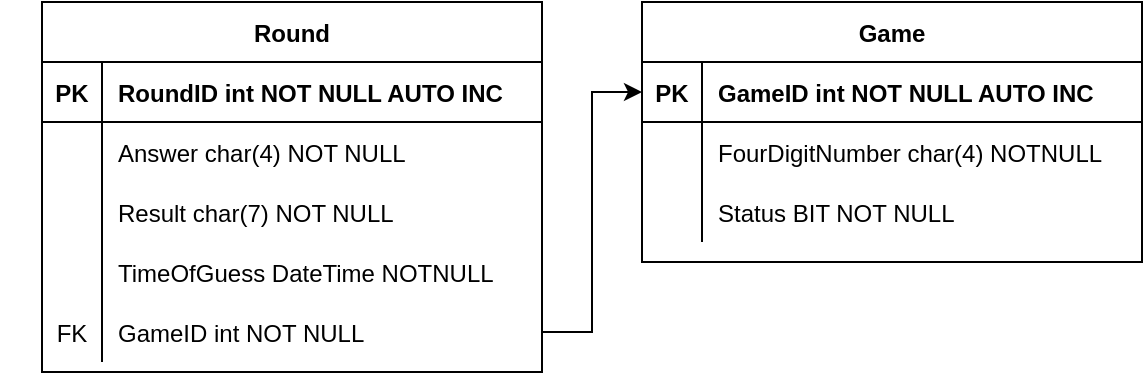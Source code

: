 <mxfile version="13.6.5" type="device"><diagram id="R2lEEEUBdFMjLlhIrx00" name="Page-1"><mxGraphModel dx="1346" dy="737" grid="1" gridSize="10" guides="1" tooltips="1" connect="1" arrows="1" fold="1" page="1" pageScale="1" pageWidth="850" pageHeight="1100" math="0" shadow="0" extFonts="Permanent Marker^https://fonts.googleapis.com/css?family=Permanent+Marker"><root><mxCell id="0"/><mxCell id="1" parent="0"/><mxCell id="gY2DeRi6cPI_VMDSCn7U-10" value="" style="shape=partialRectangle;overflow=hidden;connectable=0;fillColor=none;top=0;left=0;bottom=0;right=0;align=left;spacingLeft=6;" parent="1" vertex="1"><mxGeometry x="60" y="170" width="250" height="30" as="geometry"/></mxCell><mxCell id="C-vyLk0tnHw3VtMMgP7b-23" value="Round" style="shape=table;startSize=30;container=1;collapsible=1;childLayout=tableLayout;fixedRows=1;rowLines=0;fontStyle=1;align=center;resizeLast=1;" parent="1" vertex="1"><mxGeometry x="80" y="35" width="250" height="185" as="geometry"/></mxCell><mxCell id="C-vyLk0tnHw3VtMMgP7b-24" value="" style="shape=partialRectangle;collapsible=0;dropTarget=0;pointerEvents=0;fillColor=none;points=[[0,0.5],[1,0.5]];portConstraint=eastwest;top=0;left=0;right=0;bottom=1;" parent="C-vyLk0tnHw3VtMMgP7b-23" vertex="1"><mxGeometry y="30" width="250" height="30" as="geometry"/></mxCell><mxCell id="C-vyLk0tnHw3VtMMgP7b-25" value="PK" style="shape=partialRectangle;overflow=hidden;connectable=0;fillColor=none;top=0;left=0;bottom=0;right=0;fontStyle=1;" parent="C-vyLk0tnHw3VtMMgP7b-24" vertex="1"><mxGeometry width="30" height="30" as="geometry"/></mxCell><mxCell id="C-vyLk0tnHw3VtMMgP7b-26" value="RoundID int NOT NULL AUTO INC" style="shape=partialRectangle;overflow=hidden;connectable=0;fillColor=none;top=0;left=0;bottom=0;right=0;align=left;spacingLeft=6;fontStyle=1;" parent="C-vyLk0tnHw3VtMMgP7b-24" vertex="1"><mxGeometry x="30" width="220" height="30" as="geometry"/></mxCell><mxCell id="C-vyLk0tnHw3VtMMgP7b-27" value="" style="shape=partialRectangle;collapsible=0;dropTarget=0;pointerEvents=0;fillColor=none;points=[[0,0.5],[1,0.5]];portConstraint=eastwest;top=0;left=0;right=0;bottom=0;" parent="C-vyLk0tnHw3VtMMgP7b-23" vertex="1"><mxGeometry y="60" width="250" height="30" as="geometry"/></mxCell><mxCell id="C-vyLk0tnHw3VtMMgP7b-28" value="" style="shape=partialRectangle;overflow=hidden;connectable=0;fillColor=none;top=0;left=0;bottom=0;right=0;" parent="C-vyLk0tnHw3VtMMgP7b-27" vertex="1"><mxGeometry width="30" height="30" as="geometry"/></mxCell><mxCell id="C-vyLk0tnHw3VtMMgP7b-29" value="Answer char(4) NOT NULL" style="shape=partialRectangle;overflow=hidden;connectable=0;fillColor=none;top=0;left=0;bottom=0;right=0;align=left;spacingLeft=6;" parent="C-vyLk0tnHw3VtMMgP7b-27" vertex="1"><mxGeometry x="30" width="220" height="30" as="geometry"/></mxCell><mxCell id="FJH6fwUwb5lpEFDdtD2x-4" style="shape=partialRectangle;collapsible=0;dropTarget=0;pointerEvents=0;fillColor=none;points=[[0,0.5],[1,0.5]];portConstraint=eastwest;top=0;left=0;right=0;bottom=0;" parent="C-vyLk0tnHw3VtMMgP7b-23" vertex="1"><mxGeometry y="90" width="250" height="30" as="geometry"/></mxCell><mxCell id="FJH6fwUwb5lpEFDdtD2x-5" style="shape=partialRectangle;overflow=hidden;connectable=0;fillColor=none;top=0;left=0;bottom=0;right=0;" parent="FJH6fwUwb5lpEFDdtD2x-4" vertex="1"><mxGeometry width="30" height="30" as="geometry"/></mxCell><mxCell id="FJH6fwUwb5lpEFDdtD2x-6" value="Result char(7) NOT NULL" style="shape=partialRectangle;overflow=hidden;connectable=0;fillColor=none;top=0;left=0;bottom=0;right=0;align=left;spacingLeft=6;" parent="FJH6fwUwb5lpEFDdtD2x-4" vertex="1"><mxGeometry x="30" width="220" height="30" as="geometry"/></mxCell><mxCell id="FJH6fwUwb5lpEFDdtD2x-10" style="shape=partialRectangle;collapsible=0;dropTarget=0;pointerEvents=0;fillColor=none;points=[[0,0.5],[1,0.5]];portConstraint=eastwest;top=0;left=0;right=0;bottom=0;" parent="C-vyLk0tnHw3VtMMgP7b-23" vertex="1"><mxGeometry y="120" width="250" height="30" as="geometry"/></mxCell><mxCell id="FJH6fwUwb5lpEFDdtD2x-11" style="shape=partialRectangle;overflow=hidden;connectable=0;fillColor=none;top=0;left=0;bottom=0;right=0;" parent="FJH6fwUwb5lpEFDdtD2x-10" vertex="1"><mxGeometry width="30" height="30" as="geometry"/></mxCell><mxCell id="FJH6fwUwb5lpEFDdtD2x-12" value="TimeOfGuess DateTime NOTNULL" style="shape=partialRectangle;overflow=hidden;connectable=0;fillColor=none;top=0;left=0;bottom=0;right=0;align=left;spacingLeft=6;" parent="FJH6fwUwb5lpEFDdtD2x-10" vertex="1"><mxGeometry x="30" width="220" height="30" as="geometry"/></mxCell><mxCell id="FJH6fwUwb5lpEFDdtD2x-13" style="shape=partialRectangle;collapsible=0;dropTarget=0;pointerEvents=0;fillColor=none;points=[[0,0.5],[1,0.5]];portConstraint=eastwest;top=0;left=0;right=0;bottom=0;" parent="C-vyLk0tnHw3VtMMgP7b-23" vertex="1"><mxGeometry y="150" width="250" height="30" as="geometry"/></mxCell><mxCell id="FJH6fwUwb5lpEFDdtD2x-14" value="FK" style="shape=partialRectangle;overflow=hidden;connectable=0;fillColor=none;top=0;left=0;bottom=0;right=0;" parent="FJH6fwUwb5lpEFDdtD2x-13" vertex="1"><mxGeometry width="30" height="30" as="geometry"/></mxCell><mxCell id="FJH6fwUwb5lpEFDdtD2x-15" value="GameID int NOT NULL" style="shape=partialRectangle;overflow=hidden;connectable=0;fillColor=none;top=0;left=0;bottom=0;right=0;align=left;spacingLeft=6;" parent="FJH6fwUwb5lpEFDdtD2x-13" vertex="1"><mxGeometry x="30" width="220" height="30" as="geometry"/></mxCell><mxCell id="gY2DeRi6cPI_VMDSCn7U-12" value="Game" style="shape=table;startSize=30;container=1;collapsible=1;childLayout=tableLayout;fixedRows=1;rowLines=0;fontStyle=1;align=center;resizeLast=1;" parent="1" vertex="1"><mxGeometry x="380" y="35" width="250" height="130" as="geometry"/></mxCell><mxCell id="gY2DeRi6cPI_VMDSCn7U-13" value="" style="shape=partialRectangle;collapsible=0;dropTarget=0;pointerEvents=0;fillColor=none;points=[[0,0.5],[1,0.5]];portConstraint=eastwest;top=0;left=0;right=0;bottom=1;" parent="gY2DeRi6cPI_VMDSCn7U-12" vertex="1"><mxGeometry y="30" width="250" height="30" as="geometry"/></mxCell><mxCell id="gY2DeRi6cPI_VMDSCn7U-14" value="PK" style="shape=partialRectangle;overflow=hidden;connectable=0;fillColor=none;top=0;left=0;bottom=0;right=0;fontStyle=1;" parent="gY2DeRi6cPI_VMDSCn7U-13" vertex="1"><mxGeometry width="30" height="30" as="geometry"/></mxCell><mxCell id="gY2DeRi6cPI_VMDSCn7U-15" value="GameID int NOT NULL AUTO INC" style="shape=partialRectangle;overflow=hidden;connectable=0;fillColor=none;top=0;left=0;bottom=0;right=0;align=left;spacingLeft=6;fontStyle=1;" parent="gY2DeRi6cPI_VMDSCn7U-13" vertex="1"><mxGeometry x="30" width="220" height="30" as="geometry"/></mxCell><mxCell id="gY2DeRi6cPI_VMDSCn7U-16" value="" style="shape=partialRectangle;collapsible=0;dropTarget=0;pointerEvents=0;fillColor=none;points=[[0,0.5],[1,0.5]];portConstraint=eastwest;top=0;left=0;right=0;bottom=0;" parent="gY2DeRi6cPI_VMDSCn7U-12" vertex="1"><mxGeometry y="60" width="250" height="30" as="geometry"/></mxCell><mxCell id="gY2DeRi6cPI_VMDSCn7U-17" value="" style="shape=partialRectangle;overflow=hidden;connectable=0;fillColor=none;top=0;left=0;bottom=0;right=0;" parent="gY2DeRi6cPI_VMDSCn7U-16" vertex="1"><mxGeometry width="30" height="30" as="geometry"/></mxCell><mxCell id="gY2DeRi6cPI_VMDSCn7U-18" value="FourDigitNumber char(4) NOTNULL" style="shape=partialRectangle;overflow=hidden;connectable=0;fillColor=none;top=0;left=0;bottom=0;right=0;align=left;spacingLeft=6;" parent="gY2DeRi6cPI_VMDSCn7U-16" vertex="1"><mxGeometry x="30" width="220" height="30" as="geometry"/></mxCell><mxCell id="gY2DeRi6cPI_VMDSCn7U-46" style="shape=partialRectangle;collapsible=0;dropTarget=0;pointerEvents=0;fillColor=none;points=[[0,0.5],[1,0.5]];portConstraint=eastwest;top=0;left=0;right=0;bottom=0;" parent="gY2DeRi6cPI_VMDSCn7U-12" vertex="1"><mxGeometry y="90" width="250" height="30" as="geometry"/></mxCell><mxCell id="gY2DeRi6cPI_VMDSCn7U-47" style="shape=partialRectangle;overflow=hidden;connectable=0;fillColor=none;top=0;left=0;bottom=0;right=0;" parent="gY2DeRi6cPI_VMDSCn7U-46" vertex="1"><mxGeometry width="30" height="30" as="geometry"/></mxCell><mxCell id="gY2DeRi6cPI_VMDSCn7U-48" value="Status BIT NOT NULL" style="shape=partialRectangle;overflow=hidden;connectable=0;fillColor=none;top=0;left=0;bottom=0;right=0;align=left;spacingLeft=6;" parent="gY2DeRi6cPI_VMDSCn7U-46" vertex="1"><mxGeometry x="30" width="220" height="30" as="geometry"/></mxCell><mxCell id="FJH6fwUwb5lpEFDdtD2x-16" style="edgeStyle=orthogonalEdgeStyle;rounded=0;orthogonalLoop=1;jettySize=auto;html=1;exitX=1;exitY=0.5;exitDx=0;exitDy=0;entryX=0;entryY=0.5;entryDx=0;entryDy=0;" parent="1" source="FJH6fwUwb5lpEFDdtD2x-13" target="gY2DeRi6cPI_VMDSCn7U-13" edge="1"><mxGeometry relative="1" as="geometry"/></mxCell></root></mxGraphModel></diagram></mxfile>
